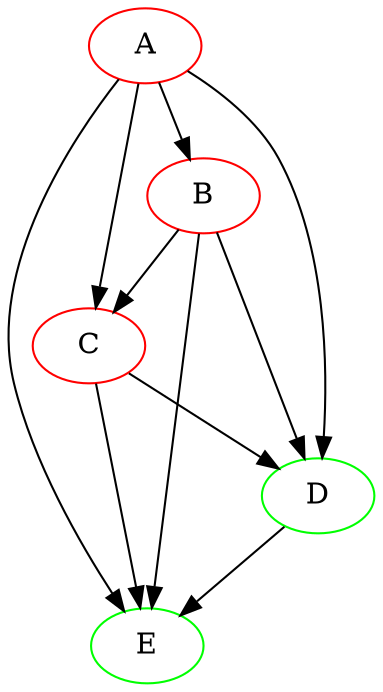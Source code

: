 digraph {
A [color=red]
B [color=red]
C [color=red]
D [color=green]
E [color=green]
 A -> B
 A -> C
 A -> D
 A -> E
 B -> C
 B -> D
 B -> E
 C -> D
 C -> E
 D -> E
}
